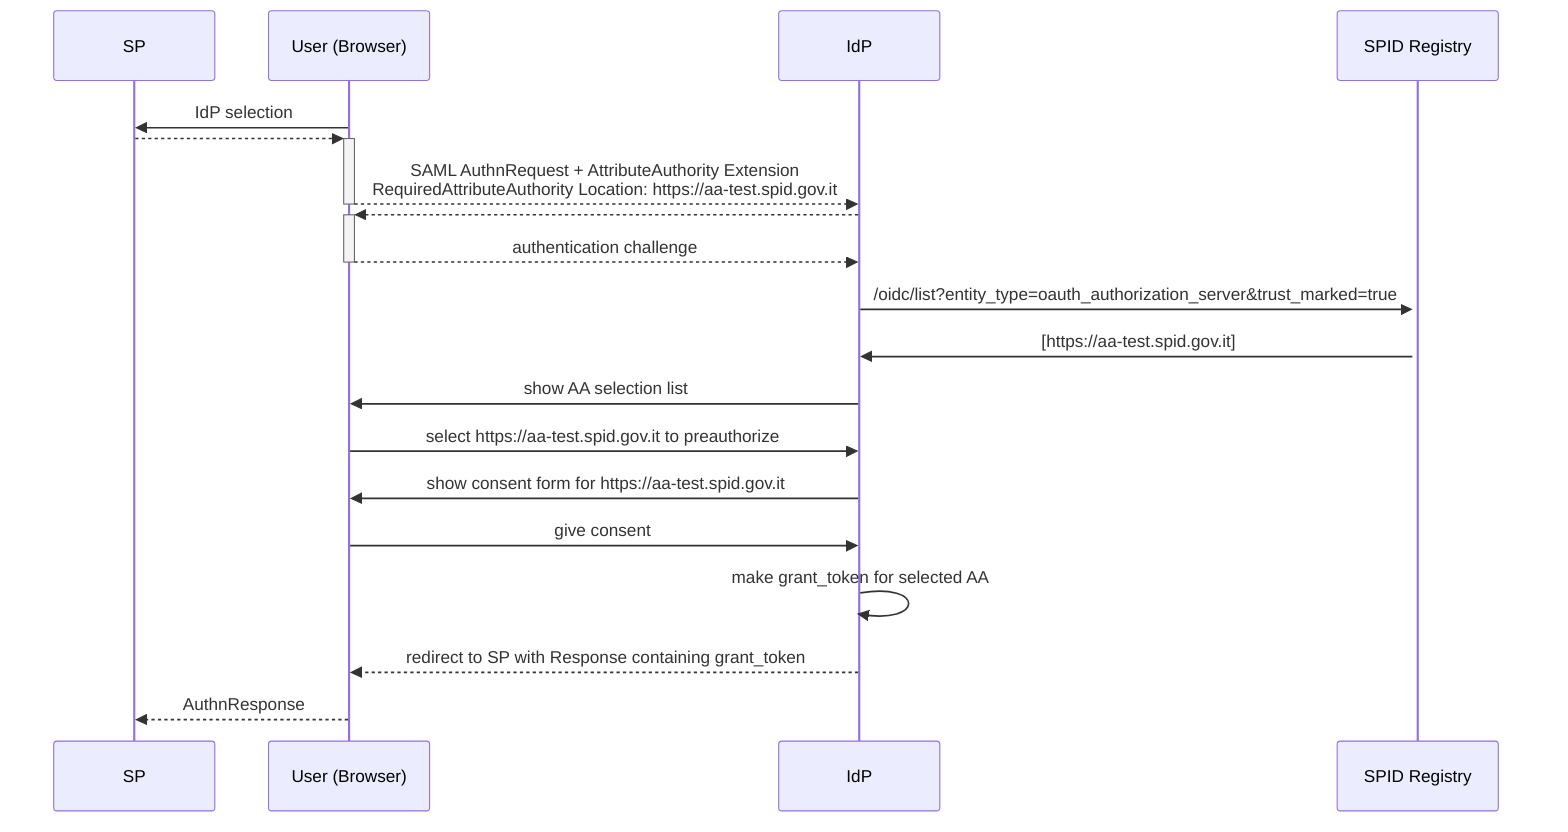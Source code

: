 sequenceDiagram
    participant SP
    participant User (Browser)
    participant IdP
    User (Browser)->>SP: IdP selection
    SP-->>+User (Browser): 
    User (Browser)-->>-IdP: SAML AuthnRequest + AttributeAuthority Extension<br/>RequiredAttributeAuthority Location: https://aa-test.spid.gov.it
    IdP-->>+User (Browser): 
    User (Browser)-->>-IdP: authentication challenge
    IdP->>+SPID Registry: /oidc/list?entity_type=oauth_authorization_server&trust_marked=true
    SPID Registry->>IdP: [https://aa-test.spid.gov.it]
    IdP->>User (Browser): show AA selection list
    User (Browser)->>IdP: select https://aa-test.spid.gov.it to preauthorize
    IdP->>User (Browser): show consent form for https://aa-test.spid.gov.it
    User (Browser)->>IdP: give consent
    IdP->>IdP: make grant_token for selected AA
    IdP-->>User (Browser): redirect to SP with Response containing grant_token
    User (Browser)-->>SP: AuthnResponse